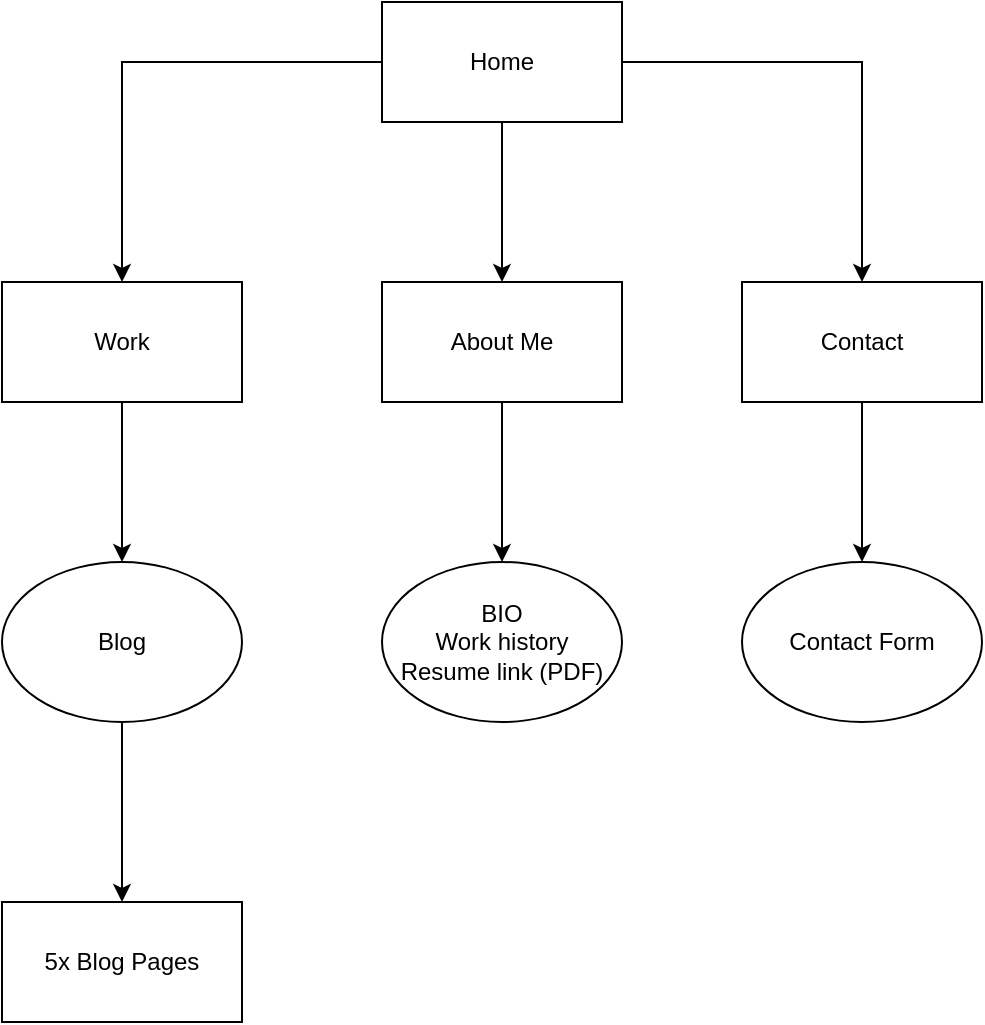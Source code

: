 <mxfile version="22.0.8" type="github">
  <diagram name="Page-1" id="_Rci3qbibz2OqR7aIKr_">
    <mxGraphModel dx="1117" dy="770" grid="1" gridSize="10" guides="1" tooltips="1" connect="1" arrows="1" fold="1" page="1" pageScale="1" pageWidth="827" pageHeight="1169" math="0" shadow="0">
      <root>
        <mxCell id="0" />
        <mxCell id="1" parent="0" />
        <mxCell id="oYG_W1EsCRa5w6HcFd6F-7" value="" style="edgeStyle=orthogonalEdgeStyle;rounded=0;orthogonalLoop=1;jettySize=auto;html=1;" edge="1" parent="1" source="oYG_W1EsCRa5w6HcFd6F-1" target="oYG_W1EsCRa5w6HcFd6F-3">
          <mxGeometry relative="1" as="geometry" />
        </mxCell>
        <mxCell id="oYG_W1EsCRa5w6HcFd6F-8" value="" style="edgeStyle=orthogonalEdgeStyle;rounded=0;orthogonalLoop=1;jettySize=auto;html=1;" edge="1" parent="1" source="oYG_W1EsCRa5w6HcFd6F-1" target="oYG_W1EsCRa5w6HcFd6F-2">
          <mxGeometry relative="1" as="geometry" />
        </mxCell>
        <mxCell id="oYG_W1EsCRa5w6HcFd6F-11" value="" style="edgeStyle=orthogonalEdgeStyle;rounded=0;orthogonalLoop=1;jettySize=auto;html=1;" edge="1" parent="1" source="oYG_W1EsCRa5w6HcFd6F-1" target="oYG_W1EsCRa5w6HcFd6F-10">
          <mxGeometry relative="1" as="geometry" />
        </mxCell>
        <mxCell id="oYG_W1EsCRa5w6HcFd6F-1" value="Home" style="rounded=0;whiteSpace=wrap;html=1;" vertex="1" parent="1">
          <mxGeometry x="270" y="180" width="120" height="60" as="geometry" />
        </mxCell>
        <mxCell id="oYG_W1EsCRa5w6HcFd6F-13" value="" style="edgeStyle=orthogonalEdgeStyle;rounded=0;orthogonalLoop=1;jettySize=auto;html=1;" edge="1" parent="1" source="oYG_W1EsCRa5w6HcFd6F-2">
          <mxGeometry relative="1" as="geometry">
            <mxPoint x="140" y="460" as="targetPoint" />
          </mxGeometry>
        </mxCell>
        <mxCell id="oYG_W1EsCRa5w6HcFd6F-2" value="Work" style="rounded=0;whiteSpace=wrap;html=1;" vertex="1" parent="1">
          <mxGeometry x="80" y="320" width="120" height="60" as="geometry" />
        </mxCell>
        <mxCell id="oYG_W1EsCRa5w6HcFd6F-15" value="" style="edgeStyle=orthogonalEdgeStyle;rounded=0;orthogonalLoop=1;jettySize=auto;html=1;" edge="1" parent="1" source="oYG_W1EsCRa5w6HcFd6F-3">
          <mxGeometry relative="1" as="geometry">
            <mxPoint x="330" y="460" as="targetPoint" />
          </mxGeometry>
        </mxCell>
        <mxCell id="oYG_W1EsCRa5w6HcFd6F-3" value="About Me" style="rounded=0;whiteSpace=wrap;html=1;" vertex="1" parent="1">
          <mxGeometry x="270" y="320" width="120" height="60" as="geometry" />
        </mxCell>
        <mxCell id="oYG_W1EsCRa5w6HcFd6F-17" value="" style="edgeStyle=orthogonalEdgeStyle;rounded=0;orthogonalLoop=1;jettySize=auto;html=1;" edge="1" parent="1" source="oYG_W1EsCRa5w6HcFd6F-10">
          <mxGeometry relative="1" as="geometry">
            <mxPoint x="510" y="460" as="targetPoint" />
          </mxGeometry>
        </mxCell>
        <mxCell id="oYG_W1EsCRa5w6HcFd6F-10" value="Contact" style="rounded=0;whiteSpace=wrap;html=1;" vertex="1" parent="1">
          <mxGeometry x="450" y="320" width="120" height="60" as="geometry" />
        </mxCell>
        <mxCell id="oYG_W1EsCRa5w6HcFd6F-19" value="Contact Form" style="ellipse;whiteSpace=wrap;html=1;" vertex="1" parent="1">
          <mxGeometry x="450" y="460" width="120" height="80" as="geometry" />
        </mxCell>
        <mxCell id="oYG_W1EsCRa5w6HcFd6F-23" value="" style="edgeStyle=orthogonalEdgeStyle;rounded=0;orthogonalLoop=1;jettySize=auto;html=1;" edge="1" parent="1" source="oYG_W1EsCRa5w6HcFd6F-20" target="oYG_W1EsCRa5w6HcFd6F-22">
          <mxGeometry relative="1" as="geometry" />
        </mxCell>
        <mxCell id="oYG_W1EsCRa5w6HcFd6F-20" value="Blog" style="ellipse;whiteSpace=wrap;html=1;" vertex="1" parent="1">
          <mxGeometry x="80" y="460" width="120" height="80" as="geometry" />
        </mxCell>
        <mxCell id="oYG_W1EsCRa5w6HcFd6F-21" value="BIO&lt;br style=&quot;border-color: var(--border-color);&quot;&gt;Work history&lt;br style=&quot;border-color: var(--border-color);&quot;&gt;Resume link (PDF)" style="ellipse;whiteSpace=wrap;html=1;" vertex="1" parent="1">
          <mxGeometry x="270" y="460" width="120" height="80" as="geometry" />
        </mxCell>
        <mxCell id="oYG_W1EsCRa5w6HcFd6F-22" value="5x Blog Pages" style="whiteSpace=wrap;html=1;" vertex="1" parent="1">
          <mxGeometry x="80" y="630" width="120" height="60" as="geometry" />
        </mxCell>
      </root>
    </mxGraphModel>
  </diagram>
</mxfile>
